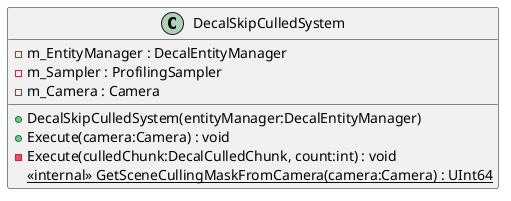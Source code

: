 @startuml
class DecalSkipCulledSystem {
    - m_EntityManager : DecalEntityManager
    - m_Sampler : ProfilingSampler
    - m_Camera : Camera
    + DecalSkipCulledSystem(entityManager:DecalEntityManager)
    + Execute(camera:Camera) : void
    - Execute(culledChunk:DecalCulledChunk, count:int) : void
    <<internal>> {static} GetSceneCullingMaskFromCamera(camera:Camera) : UInt64
}
@enduml
